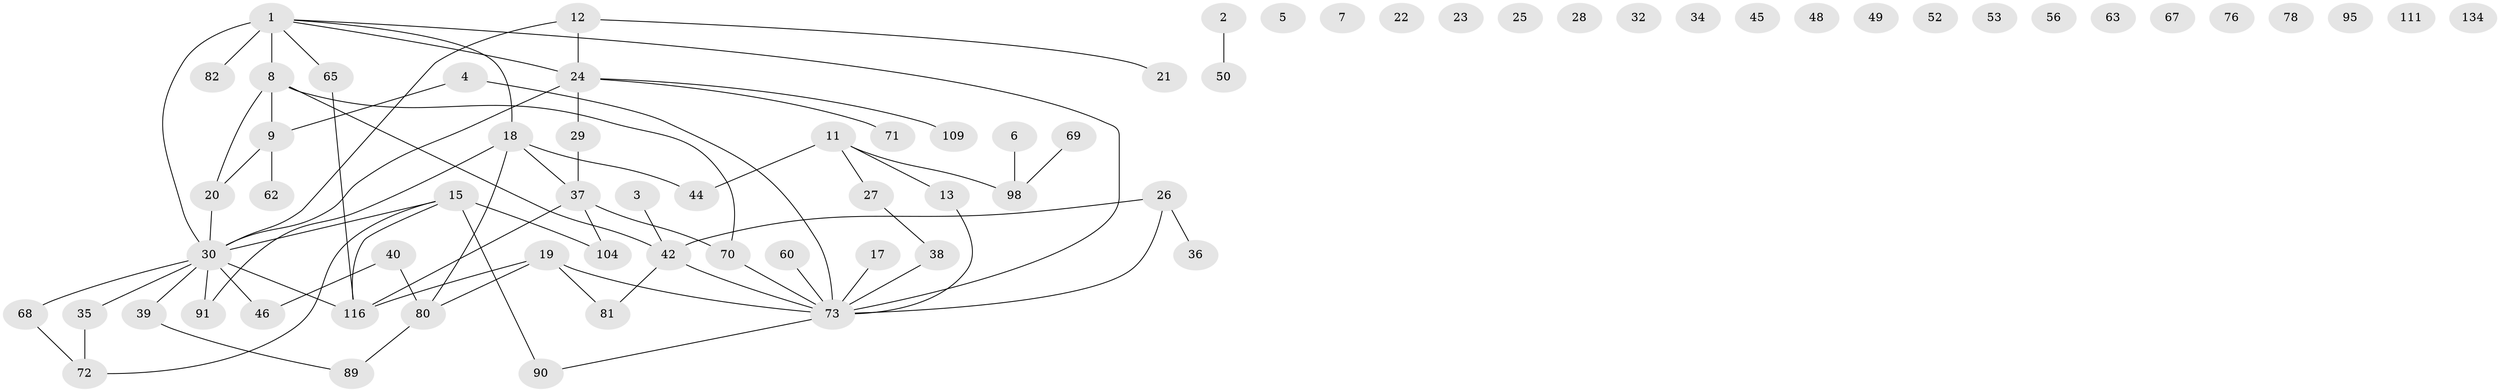 // original degree distribution, {1: 0.2074074074074074, 2: 0.32592592592592595, 0: 0.14814814814814814, 3: 0.16296296296296298, 4: 0.05185185185185185, 6: 0.022222222222222223, 5: 0.05925925925925926, 7: 0.014814814814814815, 8: 0.007407407407407408}
// Generated by graph-tools (version 1.1) at 2025/12/03/09/25 04:12:59]
// undirected, 71 vertices, 73 edges
graph export_dot {
graph [start="1"]
  node [color=gray90,style=filled];
  1 [super="+85"];
  2 [super="+47+14"];
  3 [super="+66"];
  4 [super="+114+10"];
  5;
  6;
  7;
  8 [super="+105+77"];
  9 [super="+16+58"];
  11 [super="+83"];
  12 [super="+51+93"];
  13;
  15 [super="+86"];
  17 [super="+33"];
  18 [super="+131"];
  19 [super="+127"];
  20 [super="+54"];
  21;
  22 [super="+59"];
  23;
  24 [super="+57"];
  25;
  26 [super="+96"];
  27 [super="+84"];
  28;
  29 [super="+100"];
  30 [super="+108+31"];
  32;
  34;
  35;
  36;
  37 [super="+43"];
  38 [super="+115+79"];
  39;
  40 [super="+41"];
  42 [super="+99+74"];
  44 [super="+119+106"];
  45;
  46;
  48;
  49;
  50;
  52;
  53;
  56;
  60;
  62;
  63;
  65;
  67;
  68;
  69;
  70;
  71 [super="+112"];
  72 [super="+117"];
  73 [super="+120+122"];
  76;
  78;
  80 [super="+102+121"];
  81 [super="+101"];
  82;
  89 [super="+94+103"];
  90 [super="+92"];
  91;
  95;
  98 [super="+118"];
  104;
  109;
  111;
  116 [super="+123+125"];
  134;
  1 -- 65;
  1 -- 82;
  1 -- 18;
  1 -- 8;
  1 -- 73;
  1 -- 30 [weight=3];
  1 -- 24;
  2 -- 50;
  3 -- 42;
  4 -- 73 [weight=2];
  4 -- 9;
  6 -- 98;
  8 -- 42;
  8 -- 70;
  8 -- 9;
  8 -- 20;
  9 -- 62;
  9 -- 20;
  11 -- 98;
  11 -- 27;
  11 -- 13;
  11 -- 44;
  12 -- 30;
  12 -- 21;
  12 -- 24;
  13 -- 73;
  15 -- 116;
  15 -- 104;
  15 -- 30 [weight=2];
  15 -- 90;
  15 -- 72;
  17 -- 73;
  18 -- 80;
  18 -- 91;
  18 -- 44;
  18 -- 37;
  19 -- 116;
  19 -- 80;
  19 -- 81;
  19 -- 73;
  20 -- 30;
  24 -- 109;
  24 -- 71;
  24 -- 29;
  24 -- 30;
  26 -- 73;
  26 -- 36;
  26 -- 42;
  27 -- 38;
  29 -- 37;
  30 -- 35;
  30 -- 46;
  30 -- 116 [weight=2];
  30 -- 68;
  30 -- 39;
  30 -- 91;
  35 -- 72;
  37 -- 116;
  37 -- 70;
  37 -- 104;
  38 -- 73;
  39 -- 89;
  40 -- 80;
  40 -- 46;
  42 -- 81;
  42 -- 73;
  60 -- 73 [weight=2];
  65 -- 116;
  68 -- 72;
  69 -- 98;
  70 -- 73;
  73 -- 90;
  80 -- 89;
}
